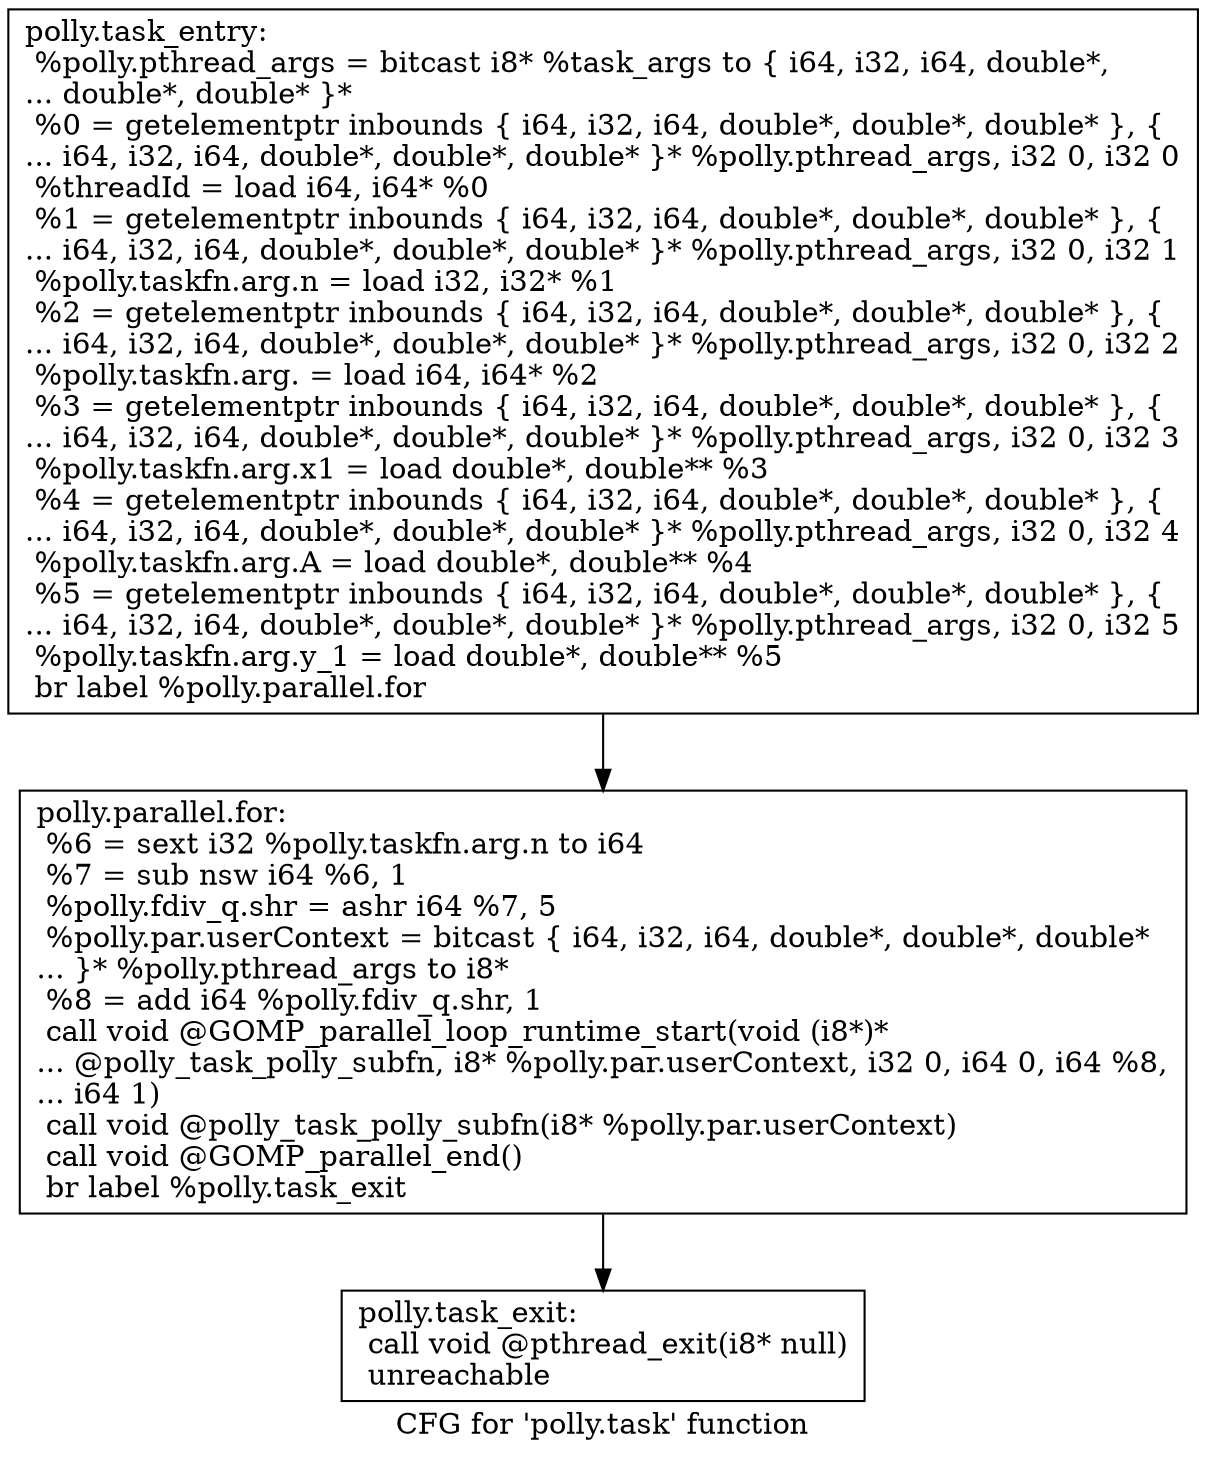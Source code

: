 digraph "CFG for 'polly.task' function" {
	label="CFG for 'polly.task' function";

	Node0x7fc3b0708130 [shape=record,label="{polly.task_entry:\l  %polly.pthread_args = bitcast i8* %task_args to \{ i64, i32, i64, double*,\l... double*, double* \}*\l  %0 = getelementptr inbounds \{ i64, i32, i64, double*, double*, double* \}, \{\l... i64, i32, i64, double*, double*, double* \}* %polly.pthread_args, i32 0, i32 0\l  %threadId = load i64, i64* %0\l  %1 = getelementptr inbounds \{ i64, i32, i64, double*, double*, double* \}, \{\l... i64, i32, i64, double*, double*, double* \}* %polly.pthread_args, i32 0, i32 1\l  %polly.taskfn.arg.n = load i32, i32* %1\l  %2 = getelementptr inbounds \{ i64, i32, i64, double*, double*, double* \}, \{\l... i64, i32, i64, double*, double*, double* \}* %polly.pthread_args, i32 0, i32 2\l  %polly.taskfn.arg. = load i64, i64* %2\l  %3 = getelementptr inbounds \{ i64, i32, i64, double*, double*, double* \}, \{\l... i64, i32, i64, double*, double*, double* \}* %polly.pthread_args, i32 0, i32 3\l  %polly.taskfn.arg.x1 = load double*, double** %3\l  %4 = getelementptr inbounds \{ i64, i32, i64, double*, double*, double* \}, \{\l... i64, i32, i64, double*, double*, double* \}* %polly.pthread_args, i32 0, i32 4\l  %polly.taskfn.arg.A = load double*, double** %4\l  %5 = getelementptr inbounds \{ i64, i32, i64, double*, double*, double* \}, \{\l... i64, i32, i64, double*, double*, double* \}* %polly.pthread_args, i32 0, i32 5\l  %polly.taskfn.arg.y_1 = load double*, double** %5\l  br label %polly.parallel.for\l}"];
	Node0x7fc3b0708130 -> Node0x7fc3b070dbf0;
	Node0x7fc3b070dbf0 [shape=record,label="{polly.parallel.for:                               \l  %6 = sext i32 %polly.taskfn.arg.n to i64\l  %7 = sub nsw i64 %6, 1\l  %polly.fdiv_q.shr = ashr i64 %7, 5\l  %polly.par.userContext = bitcast \{ i64, i32, i64, double*, double*, double*\l... \}* %polly.pthread_args to i8*\l  %8 = add i64 %polly.fdiv_q.shr, 1\l  call void @GOMP_parallel_loop_runtime_start(void (i8*)*\l... @polly_task_polly_subfn, i8* %polly.par.userContext, i32 0, i64 0, i64 %8,\l... i64 1)\l  call void @polly_task_polly_subfn(i8* %polly.par.userContext)\l  call void @GOMP_parallel_end()\l  br label %polly.task_exit\l}"];
	Node0x7fc3b070dbf0 -> Node0x7fc3b070e3b0;
	Node0x7fc3b070e3b0 [shape=record,label="{polly.task_exit:                                  \l  call void @pthread_exit(i8* null)\l  unreachable\l}"];
}
